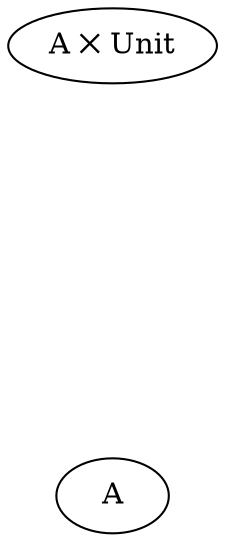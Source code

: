 digraph {
    AandUnit[label="A ✕ Unit"]
    AndAUnit[label="aᵢ ✕ ()" class="value" style=invis]

    AandUnit -> AndAUnit[style=invis]

    a[label="aᵢ" class="value" style=invis]

    a -> A[dir=back style=invis]

    AndAUnit -> a[style=invis]
    a -> AndAUnit[style=invis]
}
